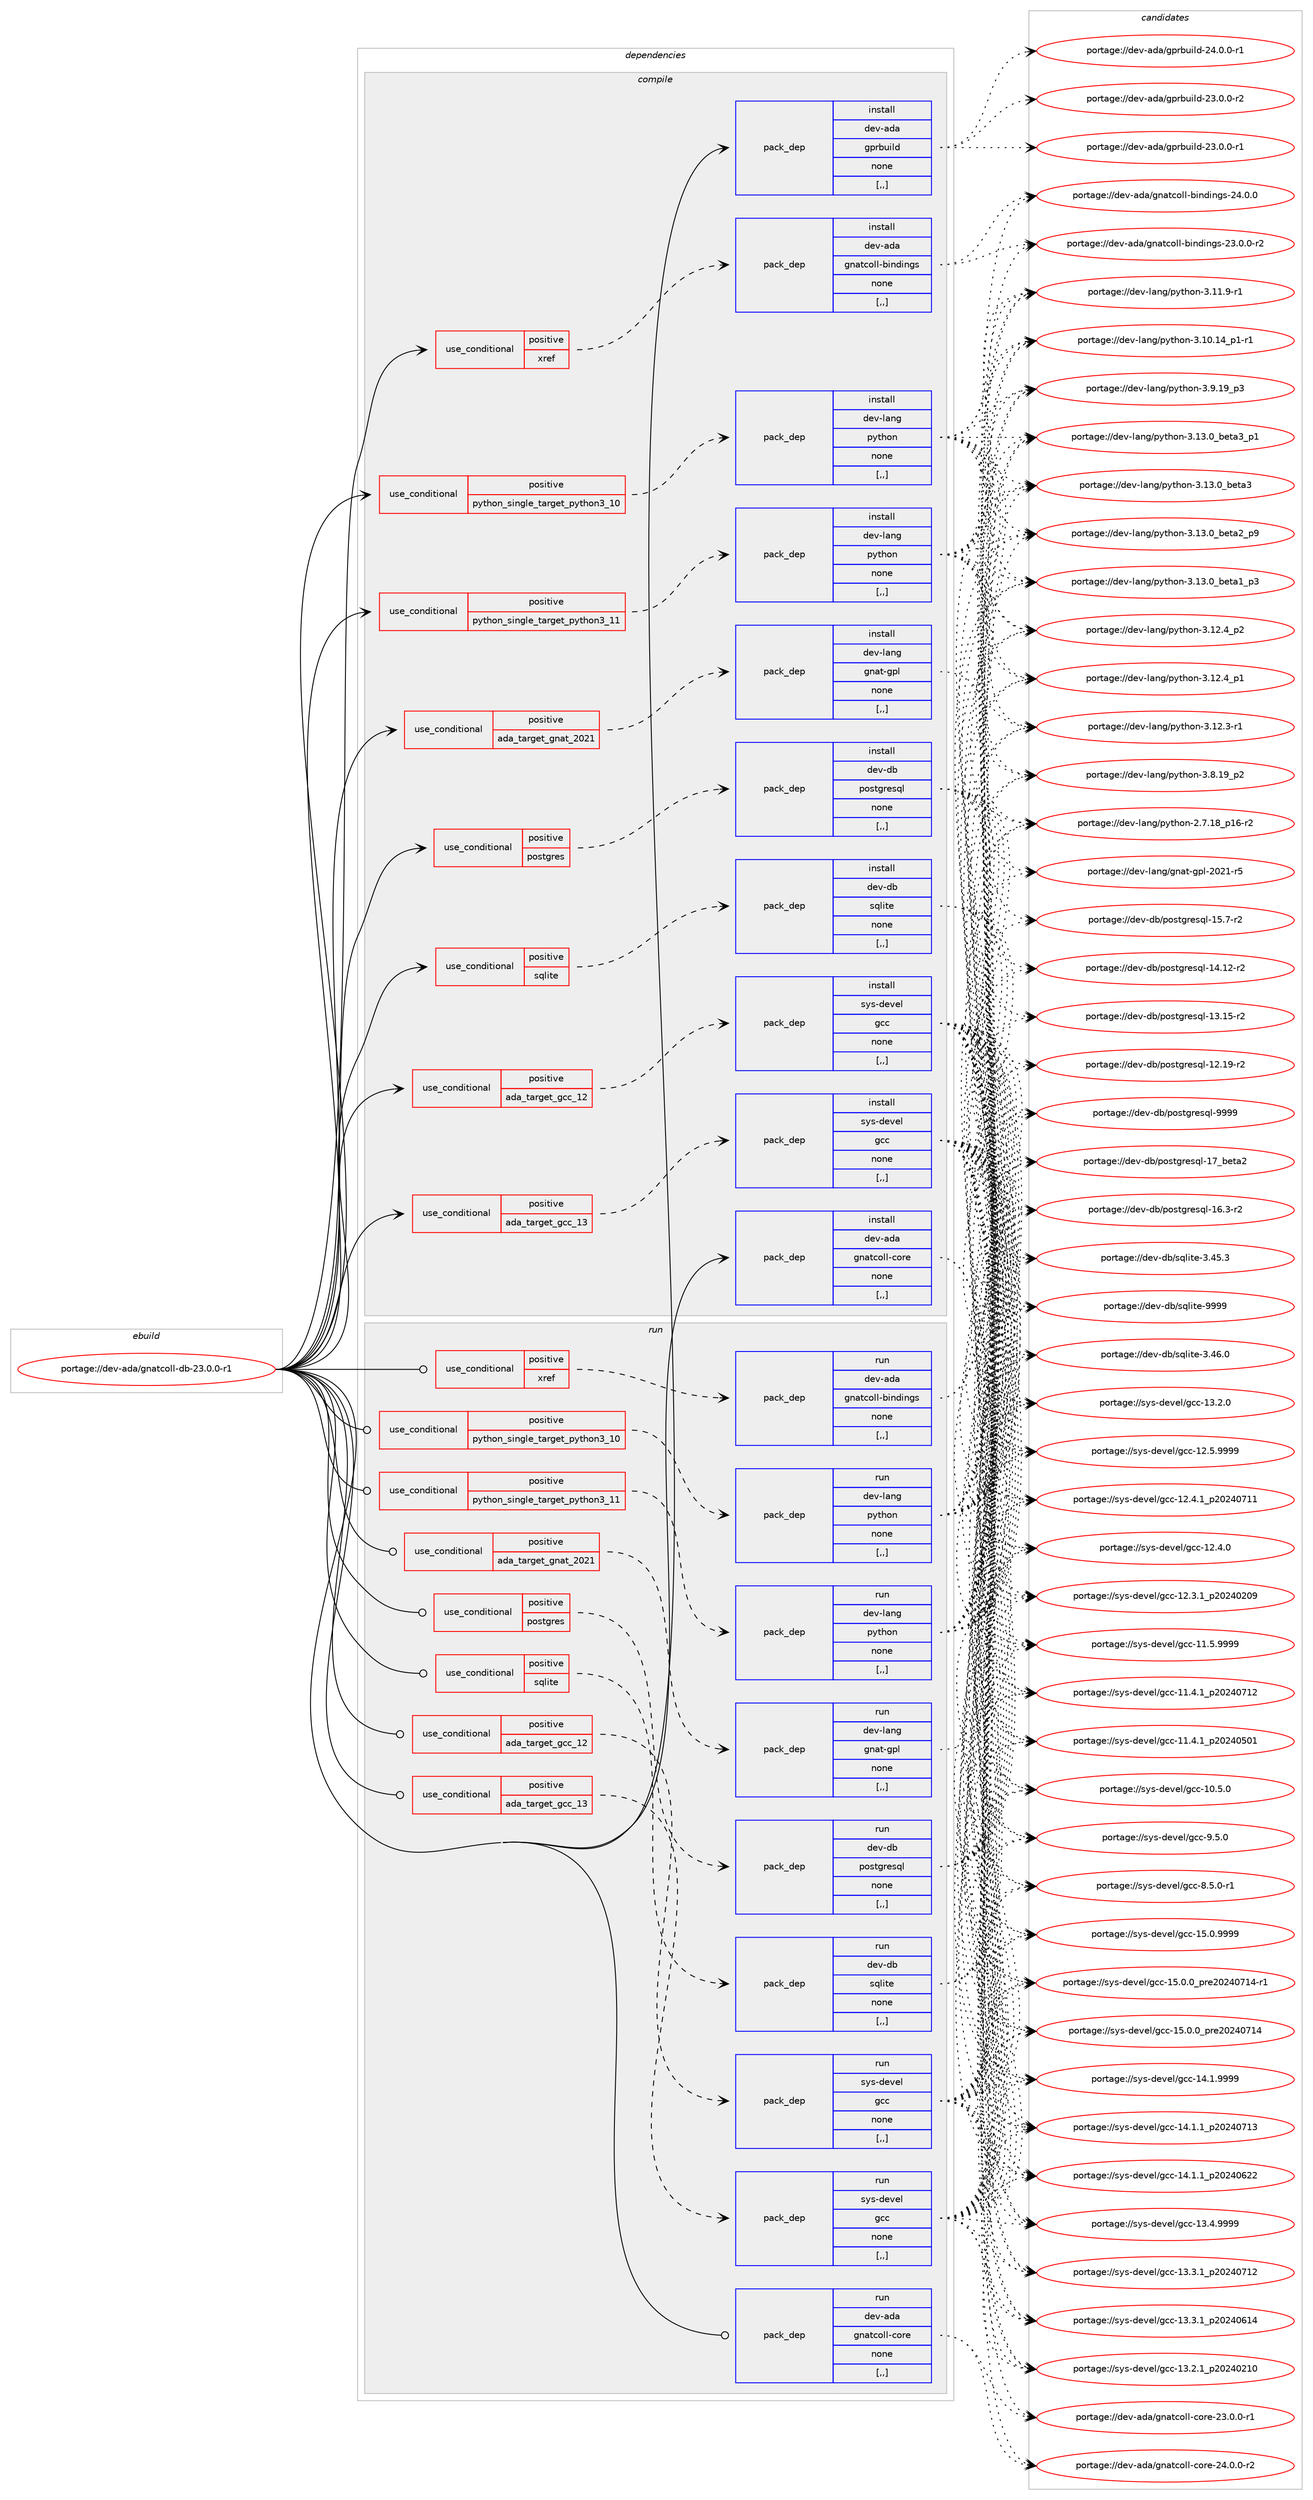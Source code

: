 digraph prolog {

# *************
# Graph options
# *************

newrank=true;
concentrate=true;
compound=true;
graph [rankdir=LR,fontname=Helvetica,fontsize=10,ranksep=1.5];#, ranksep=2.5, nodesep=0.2];
edge  [arrowhead=vee];
node  [fontname=Helvetica,fontsize=10];

# **********
# The ebuild
# **********

subgraph cluster_leftcol {
color=gray;
label=<<i>ebuild</i>>;
id [label="portage://dev-ada/gnatcoll-db-23.0.0-r1", color=red, width=4, href="../dev-ada/gnatcoll-db-23.0.0-r1.svg"];
}

# ****************
# The dependencies
# ****************

subgraph cluster_midcol {
color=gray;
label=<<i>dependencies</i>>;
subgraph cluster_compile {
fillcolor="#eeeeee";
style=filled;
label=<<i>compile</i>>;
subgraph cond16617 {
dependency63902 [label=<<TABLE BORDER="0" CELLBORDER="1" CELLSPACING="0" CELLPADDING="4"><TR><TD ROWSPAN="3" CELLPADDING="10">use_conditional</TD></TR><TR><TD>positive</TD></TR><TR><TD>ada_target_gcc_12</TD></TR></TABLE>>, shape=none, color=red];
subgraph pack46365 {
dependency63903 [label=<<TABLE BORDER="0" CELLBORDER="1" CELLSPACING="0" CELLPADDING="4" WIDTH="220"><TR><TD ROWSPAN="6" CELLPADDING="30">pack_dep</TD></TR><TR><TD WIDTH="110">install</TD></TR><TR><TD>sys-devel</TD></TR><TR><TD>gcc</TD></TR><TR><TD>none</TD></TR><TR><TD>[,,]</TD></TR></TABLE>>, shape=none, color=blue];
}
dependency63902:e -> dependency63903:w [weight=20,style="dashed",arrowhead="vee"];
}
id:e -> dependency63902:w [weight=20,style="solid",arrowhead="vee"];
subgraph cond16618 {
dependency63904 [label=<<TABLE BORDER="0" CELLBORDER="1" CELLSPACING="0" CELLPADDING="4"><TR><TD ROWSPAN="3" CELLPADDING="10">use_conditional</TD></TR><TR><TD>positive</TD></TR><TR><TD>ada_target_gcc_13</TD></TR></TABLE>>, shape=none, color=red];
subgraph pack46366 {
dependency63905 [label=<<TABLE BORDER="0" CELLBORDER="1" CELLSPACING="0" CELLPADDING="4" WIDTH="220"><TR><TD ROWSPAN="6" CELLPADDING="30">pack_dep</TD></TR><TR><TD WIDTH="110">install</TD></TR><TR><TD>sys-devel</TD></TR><TR><TD>gcc</TD></TR><TR><TD>none</TD></TR><TR><TD>[,,]</TD></TR></TABLE>>, shape=none, color=blue];
}
dependency63904:e -> dependency63905:w [weight=20,style="dashed",arrowhead="vee"];
}
id:e -> dependency63904:w [weight=20,style="solid",arrowhead="vee"];
subgraph cond16619 {
dependency63906 [label=<<TABLE BORDER="0" CELLBORDER="1" CELLSPACING="0" CELLPADDING="4"><TR><TD ROWSPAN="3" CELLPADDING="10">use_conditional</TD></TR><TR><TD>positive</TD></TR><TR><TD>ada_target_gnat_2021</TD></TR></TABLE>>, shape=none, color=red];
subgraph pack46367 {
dependency63907 [label=<<TABLE BORDER="0" CELLBORDER="1" CELLSPACING="0" CELLPADDING="4" WIDTH="220"><TR><TD ROWSPAN="6" CELLPADDING="30">pack_dep</TD></TR><TR><TD WIDTH="110">install</TD></TR><TR><TD>dev-lang</TD></TR><TR><TD>gnat-gpl</TD></TR><TR><TD>none</TD></TR><TR><TD>[,,]</TD></TR></TABLE>>, shape=none, color=blue];
}
dependency63906:e -> dependency63907:w [weight=20,style="dashed",arrowhead="vee"];
}
id:e -> dependency63906:w [weight=20,style="solid",arrowhead="vee"];
subgraph cond16620 {
dependency63908 [label=<<TABLE BORDER="0" CELLBORDER="1" CELLSPACING="0" CELLPADDING="4"><TR><TD ROWSPAN="3" CELLPADDING="10">use_conditional</TD></TR><TR><TD>positive</TD></TR><TR><TD>postgres</TD></TR></TABLE>>, shape=none, color=red];
subgraph pack46368 {
dependency63909 [label=<<TABLE BORDER="0" CELLBORDER="1" CELLSPACING="0" CELLPADDING="4" WIDTH="220"><TR><TD ROWSPAN="6" CELLPADDING="30">pack_dep</TD></TR><TR><TD WIDTH="110">install</TD></TR><TR><TD>dev-db</TD></TR><TR><TD>postgresql</TD></TR><TR><TD>none</TD></TR><TR><TD>[,,]</TD></TR></TABLE>>, shape=none, color=blue];
}
dependency63908:e -> dependency63909:w [weight=20,style="dashed",arrowhead="vee"];
}
id:e -> dependency63908:w [weight=20,style="solid",arrowhead="vee"];
subgraph cond16621 {
dependency63910 [label=<<TABLE BORDER="0" CELLBORDER="1" CELLSPACING="0" CELLPADDING="4"><TR><TD ROWSPAN="3" CELLPADDING="10">use_conditional</TD></TR><TR><TD>positive</TD></TR><TR><TD>python_single_target_python3_10</TD></TR></TABLE>>, shape=none, color=red];
subgraph pack46369 {
dependency63911 [label=<<TABLE BORDER="0" CELLBORDER="1" CELLSPACING="0" CELLPADDING="4" WIDTH="220"><TR><TD ROWSPAN="6" CELLPADDING="30">pack_dep</TD></TR><TR><TD WIDTH="110">install</TD></TR><TR><TD>dev-lang</TD></TR><TR><TD>python</TD></TR><TR><TD>none</TD></TR><TR><TD>[,,]</TD></TR></TABLE>>, shape=none, color=blue];
}
dependency63910:e -> dependency63911:w [weight=20,style="dashed",arrowhead="vee"];
}
id:e -> dependency63910:w [weight=20,style="solid",arrowhead="vee"];
subgraph cond16622 {
dependency63912 [label=<<TABLE BORDER="0" CELLBORDER="1" CELLSPACING="0" CELLPADDING="4"><TR><TD ROWSPAN="3" CELLPADDING="10">use_conditional</TD></TR><TR><TD>positive</TD></TR><TR><TD>python_single_target_python3_11</TD></TR></TABLE>>, shape=none, color=red];
subgraph pack46370 {
dependency63913 [label=<<TABLE BORDER="0" CELLBORDER="1" CELLSPACING="0" CELLPADDING="4" WIDTH="220"><TR><TD ROWSPAN="6" CELLPADDING="30">pack_dep</TD></TR><TR><TD WIDTH="110">install</TD></TR><TR><TD>dev-lang</TD></TR><TR><TD>python</TD></TR><TR><TD>none</TD></TR><TR><TD>[,,]</TD></TR></TABLE>>, shape=none, color=blue];
}
dependency63912:e -> dependency63913:w [weight=20,style="dashed",arrowhead="vee"];
}
id:e -> dependency63912:w [weight=20,style="solid",arrowhead="vee"];
subgraph cond16623 {
dependency63914 [label=<<TABLE BORDER="0" CELLBORDER="1" CELLSPACING="0" CELLPADDING="4"><TR><TD ROWSPAN="3" CELLPADDING="10">use_conditional</TD></TR><TR><TD>positive</TD></TR><TR><TD>sqlite</TD></TR></TABLE>>, shape=none, color=red];
subgraph pack46371 {
dependency63915 [label=<<TABLE BORDER="0" CELLBORDER="1" CELLSPACING="0" CELLPADDING="4" WIDTH="220"><TR><TD ROWSPAN="6" CELLPADDING="30">pack_dep</TD></TR><TR><TD WIDTH="110">install</TD></TR><TR><TD>dev-db</TD></TR><TR><TD>sqlite</TD></TR><TR><TD>none</TD></TR><TR><TD>[,,]</TD></TR></TABLE>>, shape=none, color=blue];
}
dependency63914:e -> dependency63915:w [weight=20,style="dashed",arrowhead="vee"];
}
id:e -> dependency63914:w [weight=20,style="solid",arrowhead="vee"];
subgraph cond16624 {
dependency63916 [label=<<TABLE BORDER="0" CELLBORDER="1" CELLSPACING="0" CELLPADDING="4"><TR><TD ROWSPAN="3" CELLPADDING="10">use_conditional</TD></TR><TR><TD>positive</TD></TR><TR><TD>xref</TD></TR></TABLE>>, shape=none, color=red];
subgraph pack46372 {
dependency63917 [label=<<TABLE BORDER="0" CELLBORDER="1" CELLSPACING="0" CELLPADDING="4" WIDTH="220"><TR><TD ROWSPAN="6" CELLPADDING="30">pack_dep</TD></TR><TR><TD WIDTH="110">install</TD></TR><TR><TD>dev-ada</TD></TR><TR><TD>gnatcoll-bindings</TD></TR><TR><TD>none</TD></TR><TR><TD>[,,]</TD></TR></TABLE>>, shape=none, color=blue];
}
dependency63916:e -> dependency63917:w [weight=20,style="dashed",arrowhead="vee"];
}
id:e -> dependency63916:w [weight=20,style="solid",arrowhead="vee"];
subgraph pack46373 {
dependency63918 [label=<<TABLE BORDER="0" CELLBORDER="1" CELLSPACING="0" CELLPADDING="4" WIDTH="220"><TR><TD ROWSPAN="6" CELLPADDING="30">pack_dep</TD></TR><TR><TD WIDTH="110">install</TD></TR><TR><TD>dev-ada</TD></TR><TR><TD>gnatcoll-core</TD></TR><TR><TD>none</TD></TR><TR><TD>[,,]</TD></TR></TABLE>>, shape=none, color=blue];
}
id:e -> dependency63918:w [weight=20,style="solid",arrowhead="vee"];
subgraph pack46374 {
dependency63919 [label=<<TABLE BORDER="0" CELLBORDER="1" CELLSPACING="0" CELLPADDING="4" WIDTH="220"><TR><TD ROWSPAN="6" CELLPADDING="30">pack_dep</TD></TR><TR><TD WIDTH="110">install</TD></TR><TR><TD>dev-ada</TD></TR><TR><TD>gprbuild</TD></TR><TR><TD>none</TD></TR><TR><TD>[,,]</TD></TR></TABLE>>, shape=none, color=blue];
}
id:e -> dependency63919:w [weight=20,style="solid",arrowhead="vee"];
}
subgraph cluster_compileandrun {
fillcolor="#eeeeee";
style=filled;
label=<<i>compile and run</i>>;
}
subgraph cluster_run {
fillcolor="#eeeeee";
style=filled;
label=<<i>run</i>>;
subgraph cond16625 {
dependency63920 [label=<<TABLE BORDER="0" CELLBORDER="1" CELLSPACING="0" CELLPADDING="4"><TR><TD ROWSPAN="3" CELLPADDING="10">use_conditional</TD></TR><TR><TD>positive</TD></TR><TR><TD>ada_target_gcc_12</TD></TR></TABLE>>, shape=none, color=red];
subgraph pack46375 {
dependency63921 [label=<<TABLE BORDER="0" CELLBORDER="1" CELLSPACING="0" CELLPADDING="4" WIDTH="220"><TR><TD ROWSPAN="6" CELLPADDING="30">pack_dep</TD></TR><TR><TD WIDTH="110">run</TD></TR><TR><TD>sys-devel</TD></TR><TR><TD>gcc</TD></TR><TR><TD>none</TD></TR><TR><TD>[,,]</TD></TR></TABLE>>, shape=none, color=blue];
}
dependency63920:e -> dependency63921:w [weight=20,style="dashed",arrowhead="vee"];
}
id:e -> dependency63920:w [weight=20,style="solid",arrowhead="odot"];
subgraph cond16626 {
dependency63922 [label=<<TABLE BORDER="0" CELLBORDER="1" CELLSPACING="0" CELLPADDING="4"><TR><TD ROWSPAN="3" CELLPADDING="10">use_conditional</TD></TR><TR><TD>positive</TD></TR><TR><TD>ada_target_gcc_13</TD></TR></TABLE>>, shape=none, color=red];
subgraph pack46376 {
dependency63923 [label=<<TABLE BORDER="0" CELLBORDER="1" CELLSPACING="0" CELLPADDING="4" WIDTH="220"><TR><TD ROWSPAN="6" CELLPADDING="30">pack_dep</TD></TR><TR><TD WIDTH="110">run</TD></TR><TR><TD>sys-devel</TD></TR><TR><TD>gcc</TD></TR><TR><TD>none</TD></TR><TR><TD>[,,]</TD></TR></TABLE>>, shape=none, color=blue];
}
dependency63922:e -> dependency63923:w [weight=20,style="dashed",arrowhead="vee"];
}
id:e -> dependency63922:w [weight=20,style="solid",arrowhead="odot"];
subgraph cond16627 {
dependency63924 [label=<<TABLE BORDER="0" CELLBORDER="1" CELLSPACING="0" CELLPADDING="4"><TR><TD ROWSPAN="3" CELLPADDING="10">use_conditional</TD></TR><TR><TD>positive</TD></TR><TR><TD>ada_target_gnat_2021</TD></TR></TABLE>>, shape=none, color=red];
subgraph pack46377 {
dependency63925 [label=<<TABLE BORDER="0" CELLBORDER="1" CELLSPACING="0" CELLPADDING="4" WIDTH="220"><TR><TD ROWSPAN="6" CELLPADDING="30">pack_dep</TD></TR><TR><TD WIDTH="110">run</TD></TR><TR><TD>dev-lang</TD></TR><TR><TD>gnat-gpl</TD></TR><TR><TD>none</TD></TR><TR><TD>[,,]</TD></TR></TABLE>>, shape=none, color=blue];
}
dependency63924:e -> dependency63925:w [weight=20,style="dashed",arrowhead="vee"];
}
id:e -> dependency63924:w [weight=20,style="solid",arrowhead="odot"];
subgraph cond16628 {
dependency63926 [label=<<TABLE BORDER="0" CELLBORDER="1" CELLSPACING="0" CELLPADDING="4"><TR><TD ROWSPAN="3" CELLPADDING="10">use_conditional</TD></TR><TR><TD>positive</TD></TR><TR><TD>postgres</TD></TR></TABLE>>, shape=none, color=red];
subgraph pack46378 {
dependency63927 [label=<<TABLE BORDER="0" CELLBORDER="1" CELLSPACING="0" CELLPADDING="4" WIDTH="220"><TR><TD ROWSPAN="6" CELLPADDING="30">pack_dep</TD></TR><TR><TD WIDTH="110">run</TD></TR><TR><TD>dev-db</TD></TR><TR><TD>postgresql</TD></TR><TR><TD>none</TD></TR><TR><TD>[,,]</TD></TR></TABLE>>, shape=none, color=blue];
}
dependency63926:e -> dependency63927:w [weight=20,style="dashed",arrowhead="vee"];
}
id:e -> dependency63926:w [weight=20,style="solid",arrowhead="odot"];
subgraph cond16629 {
dependency63928 [label=<<TABLE BORDER="0" CELLBORDER="1" CELLSPACING="0" CELLPADDING="4"><TR><TD ROWSPAN="3" CELLPADDING="10">use_conditional</TD></TR><TR><TD>positive</TD></TR><TR><TD>python_single_target_python3_10</TD></TR></TABLE>>, shape=none, color=red];
subgraph pack46379 {
dependency63929 [label=<<TABLE BORDER="0" CELLBORDER="1" CELLSPACING="0" CELLPADDING="4" WIDTH="220"><TR><TD ROWSPAN="6" CELLPADDING="30">pack_dep</TD></TR><TR><TD WIDTH="110">run</TD></TR><TR><TD>dev-lang</TD></TR><TR><TD>python</TD></TR><TR><TD>none</TD></TR><TR><TD>[,,]</TD></TR></TABLE>>, shape=none, color=blue];
}
dependency63928:e -> dependency63929:w [weight=20,style="dashed",arrowhead="vee"];
}
id:e -> dependency63928:w [weight=20,style="solid",arrowhead="odot"];
subgraph cond16630 {
dependency63930 [label=<<TABLE BORDER="0" CELLBORDER="1" CELLSPACING="0" CELLPADDING="4"><TR><TD ROWSPAN="3" CELLPADDING="10">use_conditional</TD></TR><TR><TD>positive</TD></TR><TR><TD>python_single_target_python3_11</TD></TR></TABLE>>, shape=none, color=red];
subgraph pack46380 {
dependency63931 [label=<<TABLE BORDER="0" CELLBORDER="1" CELLSPACING="0" CELLPADDING="4" WIDTH="220"><TR><TD ROWSPAN="6" CELLPADDING="30">pack_dep</TD></TR><TR><TD WIDTH="110">run</TD></TR><TR><TD>dev-lang</TD></TR><TR><TD>python</TD></TR><TR><TD>none</TD></TR><TR><TD>[,,]</TD></TR></TABLE>>, shape=none, color=blue];
}
dependency63930:e -> dependency63931:w [weight=20,style="dashed",arrowhead="vee"];
}
id:e -> dependency63930:w [weight=20,style="solid",arrowhead="odot"];
subgraph cond16631 {
dependency63932 [label=<<TABLE BORDER="0" CELLBORDER="1" CELLSPACING="0" CELLPADDING="4"><TR><TD ROWSPAN="3" CELLPADDING="10">use_conditional</TD></TR><TR><TD>positive</TD></TR><TR><TD>sqlite</TD></TR></TABLE>>, shape=none, color=red];
subgraph pack46381 {
dependency63933 [label=<<TABLE BORDER="0" CELLBORDER="1" CELLSPACING="0" CELLPADDING="4" WIDTH="220"><TR><TD ROWSPAN="6" CELLPADDING="30">pack_dep</TD></TR><TR><TD WIDTH="110">run</TD></TR><TR><TD>dev-db</TD></TR><TR><TD>sqlite</TD></TR><TR><TD>none</TD></TR><TR><TD>[,,]</TD></TR></TABLE>>, shape=none, color=blue];
}
dependency63932:e -> dependency63933:w [weight=20,style="dashed",arrowhead="vee"];
}
id:e -> dependency63932:w [weight=20,style="solid",arrowhead="odot"];
subgraph cond16632 {
dependency63934 [label=<<TABLE BORDER="0" CELLBORDER="1" CELLSPACING="0" CELLPADDING="4"><TR><TD ROWSPAN="3" CELLPADDING="10">use_conditional</TD></TR><TR><TD>positive</TD></TR><TR><TD>xref</TD></TR></TABLE>>, shape=none, color=red];
subgraph pack46382 {
dependency63935 [label=<<TABLE BORDER="0" CELLBORDER="1" CELLSPACING="0" CELLPADDING="4" WIDTH="220"><TR><TD ROWSPAN="6" CELLPADDING="30">pack_dep</TD></TR><TR><TD WIDTH="110">run</TD></TR><TR><TD>dev-ada</TD></TR><TR><TD>gnatcoll-bindings</TD></TR><TR><TD>none</TD></TR><TR><TD>[,,]</TD></TR></TABLE>>, shape=none, color=blue];
}
dependency63934:e -> dependency63935:w [weight=20,style="dashed",arrowhead="vee"];
}
id:e -> dependency63934:w [weight=20,style="solid",arrowhead="odot"];
subgraph pack46383 {
dependency63936 [label=<<TABLE BORDER="0" CELLBORDER="1" CELLSPACING="0" CELLPADDING="4" WIDTH="220"><TR><TD ROWSPAN="6" CELLPADDING="30">pack_dep</TD></TR><TR><TD WIDTH="110">run</TD></TR><TR><TD>dev-ada</TD></TR><TR><TD>gnatcoll-core</TD></TR><TR><TD>none</TD></TR><TR><TD>[,,]</TD></TR></TABLE>>, shape=none, color=blue];
}
id:e -> dependency63936:w [weight=20,style="solid",arrowhead="odot"];
}
}

# **************
# The candidates
# **************

subgraph cluster_choices {
rank=same;
color=gray;
label=<<i>candidates</i>>;

subgraph choice46365 {
color=black;
nodesep=1;
choice1151211154510010111810110847103999945495346484657575757 [label="portage://sys-devel/gcc-15.0.9999", color=red, width=4,href="../sys-devel/gcc-15.0.9999.svg"];
choice11512111545100101118101108471039999454953464846489511211410150485052485549524511449 [label="portage://sys-devel/gcc-15.0.0_pre20240714-r1", color=red, width=4,href="../sys-devel/gcc-15.0.0_pre20240714-r1.svg"];
choice1151211154510010111810110847103999945495346484648951121141015048505248554952 [label="portage://sys-devel/gcc-15.0.0_pre20240714", color=red, width=4,href="../sys-devel/gcc-15.0.0_pre20240714.svg"];
choice1151211154510010111810110847103999945495246494657575757 [label="portage://sys-devel/gcc-14.1.9999", color=red, width=4,href="../sys-devel/gcc-14.1.9999.svg"];
choice1151211154510010111810110847103999945495246494649951125048505248554951 [label="portage://sys-devel/gcc-14.1.1_p20240713", color=red, width=4,href="../sys-devel/gcc-14.1.1_p20240713.svg"];
choice1151211154510010111810110847103999945495246494649951125048505248545050 [label="portage://sys-devel/gcc-14.1.1_p20240622", color=red, width=4,href="../sys-devel/gcc-14.1.1_p20240622.svg"];
choice1151211154510010111810110847103999945495146524657575757 [label="portage://sys-devel/gcc-13.4.9999", color=red, width=4,href="../sys-devel/gcc-13.4.9999.svg"];
choice1151211154510010111810110847103999945495146514649951125048505248554950 [label="portage://sys-devel/gcc-13.3.1_p20240712", color=red, width=4,href="../sys-devel/gcc-13.3.1_p20240712.svg"];
choice1151211154510010111810110847103999945495146514649951125048505248544952 [label="portage://sys-devel/gcc-13.3.1_p20240614", color=red, width=4,href="../sys-devel/gcc-13.3.1_p20240614.svg"];
choice1151211154510010111810110847103999945495146504649951125048505248504948 [label="portage://sys-devel/gcc-13.2.1_p20240210", color=red, width=4,href="../sys-devel/gcc-13.2.1_p20240210.svg"];
choice1151211154510010111810110847103999945495146504648 [label="portage://sys-devel/gcc-13.2.0", color=red, width=4,href="../sys-devel/gcc-13.2.0.svg"];
choice1151211154510010111810110847103999945495046534657575757 [label="portage://sys-devel/gcc-12.5.9999", color=red, width=4,href="../sys-devel/gcc-12.5.9999.svg"];
choice1151211154510010111810110847103999945495046524649951125048505248554949 [label="portage://sys-devel/gcc-12.4.1_p20240711", color=red, width=4,href="../sys-devel/gcc-12.4.1_p20240711.svg"];
choice1151211154510010111810110847103999945495046524648 [label="portage://sys-devel/gcc-12.4.0", color=red, width=4,href="../sys-devel/gcc-12.4.0.svg"];
choice1151211154510010111810110847103999945495046514649951125048505248504857 [label="portage://sys-devel/gcc-12.3.1_p20240209", color=red, width=4,href="../sys-devel/gcc-12.3.1_p20240209.svg"];
choice1151211154510010111810110847103999945494946534657575757 [label="portage://sys-devel/gcc-11.5.9999", color=red, width=4,href="../sys-devel/gcc-11.5.9999.svg"];
choice1151211154510010111810110847103999945494946524649951125048505248554950 [label="portage://sys-devel/gcc-11.4.1_p20240712", color=red, width=4,href="../sys-devel/gcc-11.4.1_p20240712.svg"];
choice1151211154510010111810110847103999945494946524649951125048505248534849 [label="portage://sys-devel/gcc-11.4.1_p20240501", color=red, width=4,href="../sys-devel/gcc-11.4.1_p20240501.svg"];
choice1151211154510010111810110847103999945494846534648 [label="portage://sys-devel/gcc-10.5.0", color=red, width=4,href="../sys-devel/gcc-10.5.0.svg"];
choice11512111545100101118101108471039999455746534648 [label="portage://sys-devel/gcc-9.5.0", color=red, width=4,href="../sys-devel/gcc-9.5.0.svg"];
choice115121115451001011181011084710399994556465346484511449 [label="portage://sys-devel/gcc-8.5.0-r1", color=red, width=4,href="../sys-devel/gcc-8.5.0-r1.svg"];
dependency63903:e -> choice1151211154510010111810110847103999945495346484657575757:w [style=dotted,weight="100"];
dependency63903:e -> choice11512111545100101118101108471039999454953464846489511211410150485052485549524511449:w [style=dotted,weight="100"];
dependency63903:e -> choice1151211154510010111810110847103999945495346484648951121141015048505248554952:w [style=dotted,weight="100"];
dependency63903:e -> choice1151211154510010111810110847103999945495246494657575757:w [style=dotted,weight="100"];
dependency63903:e -> choice1151211154510010111810110847103999945495246494649951125048505248554951:w [style=dotted,weight="100"];
dependency63903:e -> choice1151211154510010111810110847103999945495246494649951125048505248545050:w [style=dotted,weight="100"];
dependency63903:e -> choice1151211154510010111810110847103999945495146524657575757:w [style=dotted,weight="100"];
dependency63903:e -> choice1151211154510010111810110847103999945495146514649951125048505248554950:w [style=dotted,weight="100"];
dependency63903:e -> choice1151211154510010111810110847103999945495146514649951125048505248544952:w [style=dotted,weight="100"];
dependency63903:e -> choice1151211154510010111810110847103999945495146504649951125048505248504948:w [style=dotted,weight="100"];
dependency63903:e -> choice1151211154510010111810110847103999945495146504648:w [style=dotted,weight="100"];
dependency63903:e -> choice1151211154510010111810110847103999945495046534657575757:w [style=dotted,weight="100"];
dependency63903:e -> choice1151211154510010111810110847103999945495046524649951125048505248554949:w [style=dotted,weight="100"];
dependency63903:e -> choice1151211154510010111810110847103999945495046524648:w [style=dotted,weight="100"];
dependency63903:e -> choice1151211154510010111810110847103999945495046514649951125048505248504857:w [style=dotted,weight="100"];
dependency63903:e -> choice1151211154510010111810110847103999945494946534657575757:w [style=dotted,weight="100"];
dependency63903:e -> choice1151211154510010111810110847103999945494946524649951125048505248554950:w [style=dotted,weight="100"];
dependency63903:e -> choice1151211154510010111810110847103999945494946524649951125048505248534849:w [style=dotted,weight="100"];
dependency63903:e -> choice1151211154510010111810110847103999945494846534648:w [style=dotted,weight="100"];
dependency63903:e -> choice11512111545100101118101108471039999455746534648:w [style=dotted,weight="100"];
dependency63903:e -> choice115121115451001011181011084710399994556465346484511449:w [style=dotted,weight="100"];
}
subgraph choice46366 {
color=black;
nodesep=1;
choice1151211154510010111810110847103999945495346484657575757 [label="portage://sys-devel/gcc-15.0.9999", color=red, width=4,href="../sys-devel/gcc-15.0.9999.svg"];
choice11512111545100101118101108471039999454953464846489511211410150485052485549524511449 [label="portage://sys-devel/gcc-15.0.0_pre20240714-r1", color=red, width=4,href="../sys-devel/gcc-15.0.0_pre20240714-r1.svg"];
choice1151211154510010111810110847103999945495346484648951121141015048505248554952 [label="portage://sys-devel/gcc-15.0.0_pre20240714", color=red, width=4,href="../sys-devel/gcc-15.0.0_pre20240714.svg"];
choice1151211154510010111810110847103999945495246494657575757 [label="portage://sys-devel/gcc-14.1.9999", color=red, width=4,href="../sys-devel/gcc-14.1.9999.svg"];
choice1151211154510010111810110847103999945495246494649951125048505248554951 [label="portage://sys-devel/gcc-14.1.1_p20240713", color=red, width=4,href="../sys-devel/gcc-14.1.1_p20240713.svg"];
choice1151211154510010111810110847103999945495246494649951125048505248545050 [label="portage://sys-devel/gcc-14.1.1_p20240622", color=red, width=4,href="../sys-devel/gcc-14.1.1_p20240622.svg"];
choice1151211154510010111810110847103999945495146524657575757 [label="portage://sys-devel/gcc-13.4.9999", color=red, width=4,href="../sys-devel/gcc-13.4.9999.svg"];
choice1151211154510010111810110847103999945495146514649951125048505248554950 [label="portage://sys-devel/gcc-13.3.1_p20240712", color=red, width=4,href="../sys-devel/gcc-13.3.1_p20240712.svg"];
choice1151211154510010111810110847103999945495146514649951125048505248544952 [label="portage://sys-devel/gcc-13.3.1_p20240614", color=red, width=4,href="../sys-devel/gcc-13.3.1_p20240614.svg"];
choice1151211154510010111810110847103999945495146504649951125048505248504948 [label="portage://sys-devel/gcc-13.2.1_p20240210", color=red, width=4,href="../sys-devel/gcc-13.2.1_p20240210.svg"];
choice1151211154510010111810110847103999945495146504648 [label="portage://sys-devel/gcc-13.2.0", color=red, width=4,href="../sys-devel/gcc-13.2.0.svg"];
choice1151211154510010111810110847103999945495046534657575757 [label="portage://sys-devel/gcc-12.5.9999", color=red, width=4,href="../sys-devel/gcc-12.5.9999.svg"];
choice1151211154510010111810110847103999945495046524649951125048505248554949 [label="portage://sys-devel/gcc-12.4.1_p20240711", color=red, width=4,href="../sys-devel/gcc-12.4.1_p20240711.svg"];
choice1151211154510010111810110847103999945495046524648 [label="portage://sys-devel/gcc-12.4.0", color=red, width=4,href="../sys-devel/gcc-12.4.0.svg"];
choice1151211154510010111810110847103999945495046514649951125048505248504857 [label="portage://sys-devel/gcc-12.3.1_p20240209", color=red, width=4,href="../sys-devel/gcc-12.3.1_p20240209.svg"];
choice1151211154510010111810110847103999945494946534657575757 [label="portage://sys-devel/gcc-11.5.9999", color=red, width=4,href="../sys-devel/gcc-11.5.9999.svg"];
choice1151211154510010111810110847103999945494946524649951125048505248554950 [label="portage://sys-devel/gcc-11.4.1_p20240712", color=red, width=4,href="../sys-devel/gcc-11.4.1_p20240712.svg"];
choice1151211154510010111810110847103999945494946524649951125048505248534849 [label="portage://sys-devel/gcc-11.4.1_p20240501", color=red, width=4,href="../sys-devel/gcc-11.4.1_p20240501.svg"];
choice1151211154510010111810110847103999945494846534648 [label="portage://sys-devel/gcc-10.5.0", color=red, width=4,href="../sys-devel/gcc-10.5.0.svg"];
choice11512111545100101118101108471039999455746534648 [label="portage://sys-devel/gcc-9.5.0", color=red, width=4,href="../sys-devel/gcc-9.5.0.svg"];
choice115121115451001011181011084710399994556465346484511449 [label="portage://sys-devel/gcc-8.5.0-r1", color=red, width=4,href="../sys-devel/gcc-8.5.0-r1.svg"];
dependency63905:e -> choice1151211154510010111810110847103999945495346484657575757:w [style=dotted,weight="100"];
dependency63905:e -> choice11512111545100101118101108471039999454953464846489511211410150485052485549524511449:w [style=dotted,weight="100"];
dependency63905:e -> choice1151211154510010111810110847103999945495346484648951121141015048505248554952:w [style=dotted,weight="100"];
dependency63905:e -> choice1151211154510010111810110847103999945495246494657575757:w [style=dotted,weight="100"];
dependency63905:e -> choice1151211154510010111810110847103999945495246494649951125048505248554951:w [style=dotted,weight="100"];
dependency63905:e -> choice1151211154510010111810110847103999945495246494649951125048505248545050:w [style=dotted,weight="100"];
dependency63905:e -> choice1151211154510010111810110847103999945495146524657575757:w [style=dotted,weight="100"];
dependency63905:e -> choice1151211154510010111810110847103999945495146514649951125048505248554950:w [style=dotted,weight="100"];
dependency63905:e -> choice1151211154510010111810110847103999945495146514649951125048505248544952:w [style=dotted,weight="100"];
dependency63905:e -> choice1151211154510010111810110847103999945495146504649951125048505248504948:w [style=dotted,weight="100"];
dependency63905:e -> choice1151211154510010111810110847103999945495146504648:w [style=dotted,weight="100"];
dependency63905:e -> choice1151211154510010111810110847103999945495046534657575757:w [style=dotted,weight="100"];
dependency63905:e -> choice1151211154510010111810110847103999945495046524649951125048505248554949:w [style=dotted,weight="100"];
dependency63905:e -> choice1151211154510010111810110847103999945495046524648:w [style=dotted,weight="100"];
dependency63905:e -> choice1151211154510010111810110847103999945495046514649951125048505248504857:w [style=dotted,weight="100"];
dependency63905:e -> choice1151211154510010111810110847103999945494946534657575757:w [style=dotted,weight="100"];
dependency63905:e -> choice1151211154510010111810110847103999945494946524649951125048505248554950:w [style=dotted,weight="100"];
dependency63905:e -> choice1151211154510010111810110847103999945494946524649951125048505248534849:w [style=dotted,weight="100"];
dependency63905:e -> choice1151211154510010111810110847103999945494846534648:w [style=dotted,weight="100"];
dependency63905:e -> choice11512111545100101118101108471039999455746534648:w [style=dotted,weight="100"];
dependency63905:e -> choice115121115451001011181011084710399994556465346484511449:w [style=dotted,weight="100"];
}
subgraph choice46367 {
color=black;
nodesep=1;
choice100101118451089711010347103110971164510311210845504850494511453 [label="portage://dev-lang/gnat-gpl-2021-r5", color=red, width=4,href="../dev-lang/gnat-gpl-2021-r5.svg"];
dependency63907:e -> choice100101118451089711010347103110971164510311210845504850494511453:w [style=dotted,weight="100"];
}
subgraph choice46368 {
color=black;
nodesep=1;
choice1001011184510098471121111151161031141011151131084557575757 [label="portage://dev-db/postgresql-9999", color=red, width=4,href="../dev-db/postgresql-9999.svg"];
choice10010111845100984711211111511610311410111511310845495595981011169750 [label="portage://dev-db/postgresql-17_beta2", color=red, width=4,href="../dev-db/postgresql-17_beta2.svg"];
choice10010111845100984711211111511610311410111511310845495446514511450 [label="portage://dev-db/postgresql-16.3-r2", color=red, width=4,href="../dev-db/postgresql-16.3-r2.svg"];
choice10010111845100984711211111511610311410111511310845495346554511450 [label="portage://dev-db/postgresql-15.7-r2", color=red, width=4,href="../dev-db/postgresql-15.7-r2.svg"];
choice1001011184510098471121111151161031141011151131084549524649504511450 [label="portage://dev-db/postgresql-14.12-r2", color=red, width=4,href="../dev-db/postgresql-14.12-r2.svg"];
choice1001011184510098471121111151161031141011151131084549514649534511450 [label="portage://dev-db/postgresql-13.15-r2", color=red, width=4,href="../dev-db/postgresql-13.15-r2.svg"];
choice1001011184510098471121111151161031141011151131084549504649574511450 [label="portage://dev-db/postgresql-12.19-r2", color=red, width=4,href="../dev-db/postgresql-12.19-r2.svg"];
dependency63909:e -> choice1001011184510098471121111151161031141011151131084557575757:w [style=dotted,weight="100"];
dependency63909:e -> choice10010111845100984711211111511610311410111511310845495595981011169750:w [style=dotted,weight="100"];
dependency63909:e -> choice10010111845100984711211111511610311410111511310845495446514511450:w [style=dotted,weight="100"];
dependency63909:e -> choice10010111845100984711211111511610311410111511310845495346554511450:w [style=dotted,weight="100"];
dependency63909:e -> choice1001011184510098471121111151161031141011151131084549524649504511450:w [style=dotted,weight="100"];
dependency63909:e -> choice1001011184510098471121111151161031141011151131084549514649534511450:w [style=dotted,weight="100"];
dependency63909:e -> choice1001011184510098471121111151161031141011151131084549504649574511450:w [style=dotted,weight="100"];
}
subgraph choice46369 {
color=black;
nodesep=1;
choice10010111845108971101034711212111610411111045514649514648959810111697519511249 [label="portage://dev-lang/python-3.13.0_beta3_p1", color=red, width=4,href="../dev-lang/python-3.13.0_beta3_p1.svg"];
choice1001011184510897110103471121211161041111104551464951464895981011169751 [label="portage://dev-lang/python-3.13.0_beta3", color=red, width=4,href="../dev-lang/python-3.13.0_beta3.svg"];
choice10010111845108971101034711212111610411111045514649514648959810111697509511257 [label="portage://dev-lang/python-3.13.0_beta2_p9", color=red, width=4,href="../dev-lang/python-3.13.0_beta2_p9.svg"];
choice10010111845108971101034711212111610411111045514649514648959810111697499511251 [label="portage://dev-lang/python-3.13.0_beta1_p3", color=red, width=4,href="../dev-lang/python-3.13.0_beta1_p3.svg"];
choice100101118451089711010347112121116104111110455146495046529511250 [label="portage://dev-lang/python-3.12.4_p2", color=red, width=4,href="../dev-lang/python-3.12.4_p2.svg"];
choice100101118451089711010347112121116104111110455146495046529511249 [label="portage://dev-lang/python-3.12.4_p1", color=red, width=4,href="../dev-lang/python-3.12.4_p1.svg"];
choice100101118451089711010347112121116104111110455146495046514511449 [label="portage://dev-lang/python-3.12.3-r1", color=red, width=4,href="../dev-lang/python-3.12.3-r1.svg"];
choice100101118451089711010347112121116104111110455146494946574511449 [label="portage://dev-lang/python-3.11.9-r1", color=red, width=4,href="../dev-lang/python-3.11.9-r1.svg"];
choice100101118451089711010347112121116104111110455146494846495295112494511449 [label="portage://dev-lang/python-3.10.14_p1-r1", color=red, width=4,href="../dev-lang/python-3.10.14_p1-r1.svg"];
choice100101118451089711010347112121116104111110455146574649579511251 [label="portage://dev-lang/python-3.9.19_p3", color=red, width=4,href="../dev-lang/python-3.9.19_p3.svg"];
choice100101118451089711010347112121116104111110455146564649579511250 [label="portage://dev-lang/python-3.8.19_p2", color=red, width=4,href="../dev-lang/python-3.8.19_p2.svg"];
choice100101118451089711010347112121116104111110455046554649569511249544511450 [label="portage://dev-lang/python-2.7.18_p16-r2", color=red, width=4,href="../dev-lang/python-2.7.18_p16-r2.svg"];
dependency63911:e -> choice10010111845108971101034711212111610411111045514649514648959810111697519511249:w [style=dotted,weight="100"];
dependency63911:e -> choice1001011184510897110103471121211161041111104551464951464895981011169751:w [style=dotted,weight="100"];
dependency63911:e -> choice10010111845108971101034711212111610411111045514649514648959810111697509511257:w [style=dotted,weight="100"];
dependency63911:e -> choice10010111845108971101034711212111610411111045514649514648959810111697499511251:w [style=dotted,weight="100"];
dependency63911:e -> choice100101118451089711010347112121116104111110455146495046529511250:w [style=dotted,weight="100"];
dependency63911:e -> choice100101118451089711010347112121116104111110455146495046529511249:w [style=dotted,weight="100"];
dependency63911:e -> choice100101118451089711010347112121116104111110455146495046514511449:w [style=dotted,weight="100"];
dependency63911:e -> choice100101118451089711010347112121116104111110455146494946574511449:w [style=dotted,weight="100"];
dependency63911:e -> choice100101118451089711010347112121116104111110455146494846495295112494511449:w [style=dotted,weight="100"];
dependency63911:e -> choice100101118451089711010347112121116104111110455146574649579511251:w [style=dotted,weight="100"];
dependency63911:e -> choice100101118451089711010347112121116104111110455146564649579511250:w [style=dotted,weight="100"];
dependency63911:e -> choice100101118451089711010347112121116104111110455046554649569511249544511450:w [style=dotted,weight="100"];
}
subgraph choice46370 {
color=black;
nodesep=1;
choice10010111845108971101034711212111610411111045514649514648959810111697519511249 [label="portage://dev-lang/python-3.13.0_beta3_p1", color=red, width=4,href="../dev-lang/python-3.13.0_beta3_p1.svg"];
choice1001011184510897110103471121211161041111104551464951464895981011169751 [label="portage://dev-lang/python-3.13.0_beta3", color=red, width=4,href="../dev-lang/python-3.13.0_beta3.svg"];
choice10010111845108971101034711212111610411111045514649514648959810111697509511257 [label="portage://dev-lang/python-3.13.0_beta2_p9", color=red, width=4,href="../dev-lang/python-3.13.0_beta2_p9.svg"];
choice10010111845108971101034711212111610411111045514649514648959810111697499511251 [label="portage://dev-lang/python-3.13.0_beta1_p3", color=red, width=4,href="../dev-lang/python-3.13.0_beta1_p3.svg"];
choice100101118451089711010347112121116104111110455146495046529511250 [label="portage://dev-lang/python-3.12.4_p2", color=red, width=4,href="../dev-lang/python-3.12.4_p2.svg"];
choice100101118451089711010347112121116104111110455146495046529511249 [label="portage://dev-lang/python-3.12.4_p1", color=red, width=4,href="../dev-lang/python-3.12.4_p1.svg"];
choice100101118451089711010347112121116104111110455146495046514511449 [label="portage://dev-lang/python-3.12.3-r1", color=red, width=4,href="../dev-lang/python-3.12.3-r1.svg"];
choice100101118451089711010347112121116104111110455146494946574511449 [label="portage://dev-lang/python-3.11.9-r1", color=red, width=4,href="../dev-lang/python-3.11.9-r1.svg"];
choice100101118451089711010347112121116104111110455146494846495295112494511449 [label="portage://dev-lang/python-3.10.14_p1-r1", color=red, width=4,href="../dev-lang/python-3.10.14_p1-r1.svg"];
choice100101118451089711010347112121116104111110455146574649579511251 [label="portage://dev-lang/python-3.9.19_p3", color=red, width=4,href="../dev-lang/python-3.9.19_p3.svg"];
choice100101118451089711010347112121116104111110455146564649579511250 [label="portage://dev-lang/python-3.8.19_p2", color=red, width=4,href="../dev-lang/python-3.8.19_p2.svg"];
choice100101118451089711010347112121116104111110455046554649569511249544511450 [label="portage://dev-lang/python-2.7.18_p16-r2", color=red, width=4,href="../dev-lang/python-2.7.18_p16-r2.svg"];
dependency63913:e -> choice10010111845108971101034711212111610411111045514649514648959810111697519511249:w [style=dotted,weight="100"];
dependency63913:e -> choice1001011184510897110103471121211161041111104551464951464895981011169751:w [style=dotted,weight="100"];
dependency63913:e -> choice10010111845108971101034711212111610411111045514649514648959810111697509511257:w [style=dotted,weight="100"];
dependency63913:e -> choice10010111845108971101034711212111610411111045514649514648959810111697499511251:w [style=dotted,weight="100"];
dependency63913:e -> choice100101118451089711010347112121116104111110455146495046529511250:w [style=dotted,weight="100"];
dependency63913:e -> choice100101118451089711010347112121116104111110455146495046529511249:w [style=dotted,weight="100"];
dependency63913:e -> choice100101118451089711010347112121116104111110455146495046514511449:w [style=dotted,weight="100"];
dependency63913:e -> choice100101118451089711010347112121116104111110455146494946574511449:w [style=dotted,weight="100"];
dependency63913:e -> choice100101118451089711010347112121116104111110455146494846495295112494511449:w [style=dotted,weight="100"];
dependency63913:e -> choice100101118451089711010347112121116104111110455146574649579511251:w [style=dotted,weight="100"];
dependency63913:e -> choice100101118451089711010347112121116104111110455146564649579511250:w [style=dotted,weight="100"];
dependency63913:e -> choice100101118451089711010347112121116104111110455046554649569511249544511450:w [style=dotted,weight="100"];
}
subgraph choice46371 {
color=black;
nodesep=1;
choice1001011184510098471151131081051161014557575757 [label="portage://dev-db/sqlite-9999", color=red, width=4,href="../dev-db/sqlite-9999.svg"];
choice10010111845100984711511310810511610145514652544648 [label="portage://dev-db/sqlite-3.46.0", color=red, width=4,href="../dev-db/sqlite-3.46.0.svg"];
choice10010111845100984711511310810511610145514652534651 [label="portage://dev-db/sqlite-3.45.3", color=red, width=4,href="../dev-db/sqlite-3.45.3.svg"];
dependency63915:e -> choice1001011184510098471151131081051161014557575757:w [style=dotted,weight="100"];
dependency63915:e -> choice10010111845100984711511310810511610145514652544648:w [style=dotted,weight="100"];
dependency63915:e -> choice10010111845100984711511310810511610145514652534651:w [style=dotted,weight="100"];
}
subgraph choice46372 {
color=black;
nodesep=1;
choice100101118459710097471031109711699111108108459810511010010511010311545505246484648 [label="portage://dev-ada/gnatcoll-bindings-24.0.0", color=red, width=4,href="../dev-ada/gnatcoll-bindings-24.0.0.svg"];
choice1001011184597100974710311097116991111081084598105110100105110103115455051464846484511450 [label="portage://dev-ada/gnatcoll-bindings-23.0.0-r2", color=red, width=4,href="../dev-ada/gnatcoll-bindings-23.0.0-r2.svg"];
dependency63917:e -> choice100101118459710097471031109711699111108108459810511010010511010311545505246484648:w [style=dotted,weight="100"];
dependency63917:e -> choice1001011184597100974710311097116991111081084598105110100105110103115455051464846484511450:w [style=dotted,weight="100"];
}
subgraph choice46373 {
color=black;
nodesep=1;
choice1001011184597100974710311097116991111081084599111114101455052464846484511450 [label="portage://dev-ada/gnatcoll-core-24.0.0-r2", color=red, width=4,href="../dev-ada/gnatcoll-core-24.0.0-r2.svg"];
choice1001011184597100974710311097116991111081084599111114101455051464846484511449 [label="portage://dev-ada/gnatcoll-core-23.0.0-r1", color=red, width=4,href="../dev-ada/gnatcoll-core-23.0.0-r1.svg"];
dependency63918:e -> choice1001011184597100974710311097116991111081084599111114101455052464846484511450:w [style=dotted,weight="100"];
dependency63918:e -> choice1001011184597100974710311097116991111081084599111114101455051464846484511449:w [style=dotted,weight="100"];
}
subgraph choice46374 {
color=black;
nodesep=1;
choice1001011184597100974710311211498117105108100455052464846484511449 [label="portage://dev-ada/gprbuild-24.0.0-r1", color=red, width=4,href="../dev-ada/gprbuild-24.0.0-r1.svg"];
choice1001011184597100974710311211498117105108100455051464846484511450 [label="portage://dev-ada/gprbuild-23.0.0-r2", color=red, width=4,href="../dev-ada/gprbuild-23.0.0-r2.svg"];
choice1001011184597100974710311211498117105108100455051464846484511449 [label="portage://dev-ada/gprbuild-23.0.0-r1", color=red, width=4,href="../dev-ada/gprbuild-23.0.0-r1.svg"];
dependency63919:e -> choice1001011184597100974710311211498117105108100455052464846484511449:w [style=dotted,weight="100"];
dependency63919:e -> choice1001011184597100974710311211498117105108100455051464846484511450:w [style=dotted,weight="100"];
dependency63919:e -> choice1001011184597100974710311211498117105108100455051464846484511449:w [style=dotted,weight="100"];
}
subgraph choice46375 {
color=black;
nodesep=1;
choice1151211154510010111810110847103999945495346484657575757 [label="portage://sys-devel/gcc-15.0.9999", color=red, width=4,href="../sys-devel/gcc-15.0.9999.svg"];
choice11512111545100101118101108471039999454953464846489511211410150485052485549524511449 [label="portage://sys-devel/gcc-15.0.0_pre20240714-r1", color=red, width=4,href="../sys-devel/gcc-15.0.0_pre20240714-r1.svg"];
choice1151211154510010111810110847103999945495346484648951121141015048505248554952 [label="portage://sys-devel/gcc-15.0.0_pre20240714", color=red, width=4,href="../sys-devel/gcc-15.0.0_pre20240714.svg"];
choice1151211154510010111810110847103999945495246494657575757 [label="portage://sys-devel/gcc-14.1.9999", color=red, width=4,href="../sys-devel/gcc-14.1.9999.svg"];
choice1151211154510010111810110847103999945495246494649951125048505248554951 [label="portage://sys-devel/gcc-14.1.1_p20240713", color=red, width=4,href="../sys-devel/gcc-14.1.1_p20240713.svg"];
choice1151211154510010111810110847103999945495246494649951125048505248545050 [label="portage://sys-devel/gcc-14.1.1_p20240622", color=red, width=4,href="../sys-devel/gcc-14.1.1_p20240622.svg"];
choice1151211154510010111810110847103999945495146524657575757 [label="portage://sys-devel/gcc-13.4.9999", color=red, width=4,href="../sys-devel/gcc-13.4.9999.svg"];
choice1151211154510010111810110847103999945495146514649951125048505248554950 [label="portage://sys-devel/gcc-13.3.1_p20240712", color=red, width=4,href="../sys-devel/gcc-13.3.1_p20240712.svg"];
choice1151211154510010111810110847103999945495146514649951125048505248544952 [label="portage://sys-devel/gcc-13.3.1_p20240614", color=red, width=4,href="../sys-devel/gcc-13.3.1_p20240614.svg"];
choice1151211154510010111810110847103999945495146504649951125048505248504948 [label="portage://sys-devel/gcc-13.2.1_p20240210", color=red, width=4,href="../sys-devel/gcc-13.2.1_p20240210.svg"];
choice1151211154510010111810110847103999945495146504648 [label="portage://sys-devel/gcc-13.2.0", color=red, width=4,href="../sys-devel/gcc-13.2.0.svg"];
choice1151211154510010111810110847103999945495046534657575757 [label="portage://sys-devel/gcc-12.5.9999", color=red, width=4,href="../sys-devel/gcc-12.5.9999.svg"];
choice1151211154510010111810110847103999945495046524649951125048505248554949 [label="portage://sys-devel/gcc-12.4.1_p20240711", color=red, width=4,href="../sys-devel/gcc-12.4.1_p20240711.svg"];
choice1151211154510010111810110847103999945495046524648 [label="portage://sys-devel/gcc-12.4.0", color=red, width=4,href="../sys-devel/gcc-12.4.0.svg"];
choice1151211154510010111810110847103999945495046514649951125048505248504857 [label="portage://sys-devel/gcc-12.3.1_p20240209", color=red, width=4,href="../sys-devel/gcc-12.3.1_p20240209.svg"];
choice1151211154510010111810110847103999945494946534657575757 [label="portage://sys-devel/gcc-11.5.9999", color=red, width=4,href="../sys-devel/gcc-11.5.9999.svg"];
choice1151211154510010111810110847103999945494946524649951125048505248554950 [label="portage://sys-devel/gcc-11.4.1_p20240712", color=red, width=4,href="../sys-devel/gcc-11.4.1_p20240712.svg"];
choice1151211154510010111810110847103999945494946524649951125048505248534849 [label="portage://sys-devel/gcc-11.4.1_p20240501", color=red, width=4,href="../sys-devel/gcc-11.4.1_p20240501.svg"];
choice1151211154510010111810110847103999945494846534648 [label="portage://sys-devel/gcc-10.5.0", color=red, width=4,href="../sys-devel/gcc-10.5.0.svg"];
choice11512111545100101118101108471039999455746534648 [label="portage://sys-devel/gcc-9.5.0", color=red, width=4,href="../sys-devel/gcc-9.5.0.svg"];
choice115121115451001011181011084710399994556465346484511449 [label="portage://sys-devel/gcc-8.5.0-r1", color=red, width=4,href="../sys-devel/gcc-8.5.0-r1.svg"];
dependency63921:e -> choice1151211154510010111810110847103999945495346484657575757:w [style=dotted,weight="100"];
dependency63921:e -> choice11512111545100101118101108471039999454953464846489511211410150485052485549524511449:w [style=dotted,weight="100"];
dependency63921:e -> choice1151211154510010111810110847103999945495346484648951121141015048505248554952:w [style=dotted,weight="100"];
dependency63921:e -> choice1151211154510010111810110847103999945495246494657575757:w [style=dotted,weight="100"];
dependency63921:e -> choice1151211154510010111810110847103999945495246494649951125048505248554951:w [style=dotted,weight="100"];
dependency63921:e -> choice1151211154510010111810110847103999945495246494649951125048505248545050:w [style=dotted,weight="100"];
dependency63921:e -> choice1151211154510010111810110847103999945495146524657575757:w [style=dotted,weight="100"];
dependency63921:e -> choice1151211154510010111810110847103999945495146514649951125048505248554950:w [style=dotted,weight="100"];
dependency63921:e -> choice1151211154510010111810110847103999945495146514649951125048505248544952:w [style=dotted,weight="100"];
dependency63921:e -> choice1151211154510010111810110847103999945495146504649951125048505248504948:w [style=dotted,weight="100"];
dependency63921:e -> choice1151211154510010111810110847103999945495146504648:w [style=dotted,weight="100"];
dependency63921:e -> choice1151211154510010111810110847103999945495046534657575757:w [style=dotted,weight="100"];
dependency63921:e -> choice1151211154510010111810110847103999945495046524649951125048505248554949:w [style=dotted,weight="100"];
dependency63921:e -> choice1151211154510010111810110847103999945495046524648:w [style=dotted,weight="100"];
dependency63921:e -> choice1151211154510010111810110847103999945495046514649951125048505248504857:w [style=dotted,weight="100"];
dependency63921:e -> choice1151211154510010111810110847103999945494946534657575757:w [style=dotted,weight="100"];
dependency63921:e -> choice1151211154510010111810110847103999945494946524649951125048505248554950:w [style=dotted,weight="100"];
dependency63921:e -> choice1151211154510010111810110847103999945494946524649951125048505248534849:w [style=dotted,weight="100"];
dependency63921:e -> choice1151211154510010111810110847103999945494846534648:w [style=dotted,weight="100"];
dependency63921:e -> choice11512111545100101118101108471039999455746534648:w [style=dotted,weight="100"];
dependency63921:e -> choice115121115451001011181011084710399994556465346484511449:w [style=dotted,weight="100"];
}
subgraph choice46376 {
color=black;
nodesep=1;
choice1151211154510010111810110847103999945495346484657575757 [label="portage://sys-devel/gcc-15.0.9999", color=red, width=4,href="../sys-devel/gcc-15.0.9999.svg"];
choice11512111545100101118101108471039999454953464846489511211410150485052485549524511449 [label="portage://sys-devel/gcc-15.0.0_pre20240714-r1", color=red, width=4,href="../sys-devel/gcc-15.0.0_pre20240714-r1.svg"];
choice1151211154510010111810110847103999945495346484648951121141015048505248554952 [label="portage://sys-devel/gcc-15.0.0_pre20240714", color=red, width=4,href="../sys-devel/gcc-15.0.0_pre20240714.svg"];
choice1151211154510010111810110847103999945495246494657575757 [label="portage://sys-devel/gcc-14.1.9999", color=red, width=4,href="../sys-devel/gcc-14.1.9999.svg"];
choice1151211154510010111810110847103999945495246494649951125048505248554951 [label="portage://sys-devel/gcc-14.1.1_p20240713", color=red, width=4,href="../sys-devel/gcc-14.1.1_p20240713.svg"];
choice1151211154510010111810110847103999945495246494649951125048505248545050 [label="portage://sys-devel/gcc-14.1.1_p20240622", color=red, width=4,href="../sys-devel/gcc-14.1.1_p20240622.svg"];
choice1151211154510010111810110847103999945495146524657575757 [label="portage://sys-devel/gcc-13.4.9999", color=red, width=4,href="../sys-devel/gcc-13.4.9999.svg"];
choice1151211154510010111810110847103999945495146514649951125048505248554950 [label="portage://sys-devel/gcc-13.3.1_p20240712", color=red, width=4,href="../sys-devel/gcc-13.3.1_p20240712.svg"];
choice1151211154510010111810110847103999945495146514649951125048505248544952 [label="portage://sys-devel/gcc-13.3.1_p20240614", color=red, width=4,href="../sys-devel/gcc-13.3.1_p20240614.svg"];
choice1151211154510010111810110847103999945495146504649951125048505248504948 [label="portage://sys-devel/gcc-13.2.1_p20240210", color=red, width=4,href="../sys-devel/gcc-13.2.1_p20240210.svg"];
choice1151211154510010111810110847103999945495146504648 [label="portage://sys-devel/gcc-13.2.0", color=red, width=4,href="../sys-devel/gcc-13.2.0.svg"];
choice1151211154510010111810110847103999945495046534657575757 [label="portage://sys-devel/gcc-12.5.9999", color=red, width=4,href="../sys-devel/gcc-12.5.9999.svg"];
choice1151211154510010111810110847103999945495046524649951125048505248554949 [label="portage://sys-devel/gcc-12.4.1_p20240711", color=red, width=4,href="../sys-devel/gcc-12.4.1_p20240711.svg"];
choice1151211154510010111810110847103999945495046524648 [label="portage://sys-devel/gcc-12.4.0", color=red, width=4,href="../sys-devel/gcc-12.4.0.svg"];
choice1151211154510010111810110847103999945495046514649951125048505248504857 [label="portage://sys-devel/gcc-12.3.1_p20240209", color=red, width=4,href="../sys-devel/gcc-12.3.1_p20240209.svg"];
choice1151211154510010111810110847103999945494946534657575757 [label="portage://sys-devel/gcc-11.5.9999", color=red, width=4,href="../sys-devel/gcc-11.5.9999.svg"];
choice1151211154510010111810110847103999945494946524649951125048505248554950 [label="portage://sys-devel/gcc-11.4.1_p20240712", color=red, width=4,href="../sys-devel/gcc-11.4.1_p20240712.svg"];
choice1151211154510010111810110847103999945494946524649951125048505248534849 [label="portage://sys-devel/gcc-11.4.1_p20240501", color=red, width=4,href="../sys-devel/gcc-11.4.1_p20240501.svg"];
choice1151211154510010111810110847103999945494846534648 [label="portage://sys-devel/gcc-10.5.0", color=red, width=4,href="../sys-devel/gcc-10.5.0.svg"];
choice11512111545100101118101108471039999455746534648 [label="portage://sys-devel/gcc-9.5.0", color=red, width=4,href="../sys-devel/gcc-9.5.0.svg"];
choice115121115451001011181011084710399994556465346484511449 [label="portage://sys-devel/gcc-8.5.0-r1", color=red, width=4,href="../sys-devel/gcc-8.5.0-r1.svg"];
dependency63923:e -> choice1151211154510010111810110847103999945495346484657575757:w [style=dotted,weight="100"];
dependency63923:e -> choice11512111545100101118101108471039999454953464846489511211410150485052485549524511449:w [style=dotted,weight="100"];
dependency63923:e -> choice1151211154510010111810110847103999945495346484648951121141015048505248554952:w [style=dotted,weight="100"];
dependency63923:e -> choice1151211154510010111810110847103999945495246494657575757:w [style=dotted,weight="100"];
dependency63923:e -> choice1151211154510010111810110847103999945495246494649951125048505248554951:w [style=dotted,weight="100"];
dependency63923:e -> choice1151211154510010111810110847103999945495246494649951125048505248545050:w [style=dotted,weight="100"];
dependency63923:e -> choice1151211154510010111810110847103999945495146524657575757:w [style=dotted,weight="100"];
dependency63923:e -> choice1151211154510010111810110847103999945495146514649951125048505248554950:w [style=dotted,weight="100"];
dependency63923:e -> choice1151211154510010111810110847103999945495146514649951125048505248544952:w [style=dotted,weight="100"];
dependency63923:e -> choice1151211154510010111810110847103999945495146504649951125048505248504948:w [style=dotted,weight="100"];
dependency63923:e -> choice1151211154510010111810110847103999945495146504648:w [style=dotted,weight="100"];
dependency63923:e -> choice1151211154510010111810110847103999945495046534657575757:w [style=dotted,weight="100"];
dependency63923:e -> choice1151211154510010111810110847103999945495046524649951125048505248554949:w [style=dotted,weight="100"];
dependency63923:e -> choice1151211154510010111810110847103999945495046524648:w [style=dotted,weight="100"];
dependency63923:e -> choice1151211154510010111810110847103999945495046514649951125048505248504857:w [style=dotted,weight="100"];
dependency63923:e -> choice1151211154510010111810110847103999945494946534657575757:w [style=dotted,weight="100"];
dependency63923:e -> choice1151211154510010111810110847103999945494946524649951125048505248554950:w [style=dotted,weight="100"];
dependency63923:e -> choice1151211154510010111810110847103999945494946524649951125048505248534849:w [style=dotted,weight="100"];
dependency63923:e -> choice1151211154510010111810110847103999945494846534648:w [style=dotted,weight="100"];
dependency63923:e -> choice11512111545100101118101108471039999455746534648:w [style=dotted,weight="100"];
dependency63923:e -> choice115121115451001011181011084710399994556465346484511449:w [style=dotted,weight="100"];
}
subgraph choice46377 {
color=black;
nodesep=1;
choice100101118451089711010347103110971164510311210845504850494511453 [label="portage://dev-lang/gnat-gpl-2021-r5", color=red, width=4,href="../dev-lang/gnat-gpl-2021-r5.svg"];
dependency63925:e -> choice100101118451089711010347103110971164510311210845504850494511453:w [style=dotted,weight="100"];
}
subgraph choice46378 {
color=black;
nodesep=1;
choice1001011184510098471121111151161031141011151131084557575757 [label="portage://dev-db/postgresql-9999", color=red, width=4,href="../dev-db/postgresql-9999.svg"];
choice10010111845100984711211111511610311410111511310845495595981011169750 [label="portage://dev-db/postgresql-17_beta2", color=red, width=4,href="../dev-db/postgresql-17_beta2.svg"];
choice10010111845100984711211111511610311410111511310845495446514511450 [label="portage://dev-db/postgresql-16.3-r2", color=red, width=4,href="../dev-db/postgresql-16.3-r2.svg"];
choice10010111845100984711211111511610311410111511310845495346554511450 [label="portage://dev-db/postgresql-15.7-r2", color=red, width=4,href="../dev-db/postgresql-15.7-r2.svg"];
choice1001011184510098471121111151161031141011151131084549524649504511450 [label="portage://dev-db/postgresql-14.12-r2", color=red, width=4,href="../dev-db/postgresql-14.12-r2.svg"];
choice1001011184510098471121111151161031141011151131084549514649534511450 [label="portage://dev-db/postgresql-13.15-r2", color=red, width=4,href="../dev-db/postgresql-13.15-r2.svg"];
choice1001011184510098471121111151161031141011151131084549504649574511450 [label="portage://dev-db/postgresql-12.19-r2", color=red, width=4,href="../dev-db/postgresql-12.19-r2.svg"];
dependency63927:e -> choice1001011184510098471121111151161031141011151131084557575757:w [style=dotted,weight="100"];
dependency63927:e -> choice10010111845100984711211111511610311410111511310845495595981011169750:w [style=dotted,weight="100"];
dependency63927:e -> choice10010111845100984711211111511610311410111511310845495446514511450:w [style=dotted,weight="100"];
dependency63927:e -> choice10010111845100984711211111511610311410111511310845495346554511450:w [style=dotted,weight="100"];
dependency63927:e -> choice1001011184510098471121111151161031141011151131084549524649504511450:w [style=dotted,weight="100"];
dependency63927:e -> choice1001011184510098471121111151161031141011151131084549514649534511450:w [style=dotted,weight="100"];
dependency63927:e -> choice1001011184510098471121111151161031141011151131084549504649574511450:w [style=dotted,weight="100"];
}
subgraph choice46379 {
color=black;
nodesep=1;
choice10010111845108971101034711212111610411111045514649514648959810111697519511249 [label="portage://dev-lang/python-3.13.0_beta3_p1", color=red, width=4,href="../dev-lang/python-3.13.0_beta3_p1.svg"];
choice1001011184510897110103471121211161041111104551464951464895981011169751 [label="portage://dev-lang/python-3.13.0_beta3", color=red, width=4,href="../dev-lang/python-3.13.0_beta3.svg"];
choice10010111845108971101034711212111610411111045514649514648959810111697509511257 [label="portage://dev-lang/python-3.13.0_beta2_p9", color=red, width=4,href="../dev-lang/python-3.13.0_beta2_p9.svg"];
choice10010111845108971101034711212111610411111045514649514648959810111697499511251 [label="portage://dev-lang/python-3.13.0_beta1_p3", color=red, width=4,href="../dev-lang/python-3.13.0_beta1_p3.svg"];
choice100101118451089711010347112121116104111110455146495046529511250 [label="portage://dev-lang/python-3.12.4_p2", color=red, width=4,href="../dev-lang/python-3.12.4_p2.svg"];
choice100101118451089711010347112121116104111110455146495046529511249 [label="portage://dev-lang/python-3.12.4_p1", color=red, width=4,href="../dev-lang/python-3.12.4_p1.svg"];
choice100101118451089711010347112121116104111110455146495046514511449 [label="portage://dev-lang/python-3.12.3-r1", color=red, width=4,href="../dev-lang/python-3.12.3-r1.svg"];
choice100101118451089711010347112121116104111110455146494946574511449 [label="portage://dev-lang/python-3.11.9-r1", color=red, width=4,href="../dev-lang/python-3.11.9-r1.svg"];
choice100101118451089711010347112121116104111110455146494846495295112494511449 [label="portage://dev-lang/python-3.10.14_p1-r1", color=red, width=4,href="../dev-lang/python-3.10.14_p1-r1.svg"];
choice100101118451089711010347112121116104111110455146574649579511251 [label="portage://dev-lang/python-3.9.19_p3", color=red, width=4,href="../dev-lang/python-3.9.19_p3.svg"];
choice100101118451089711010347112121116104111110455146564649579511250 [label="portage://dev-lang/python-3.8.19_p2", color=red, width=4,href="../dev-lang/python-3.8.19_p2.svg"];
choice100101118451089711010347112121116104111110455046554649569511249544511450 [label="portage://dev-lang/python-2.7.18_p16-r2", color=red, width=4,href="../dev-lang/python-2.7.18_p16-r2.svg"];
dependency63929:e -> choice10010111845108971101034711212111610411111045514649514648959810111697519511249:w [style=dotted,weight="100"];
dependency63929:e -> choice1001011184510897110103471121211161041111104551464951464895981011169751:w [style=dotted,weight="100"];
dependency63929:e -> choice10010111845108971101034711212111610411111045514649514648959810111697509511257:w [style=dotted,weight="100"];
dependency63929:e -> choice10010111845108971101034711212111610411111045514649514648959810111697499511251:w [style=dotted,weight="100"];
dependency63929:e -> choice100101118451089711010347112121116104111110455146495046529511250:w [style=dotted,weight="100"];
dependency63929:e -> choice100101118451089711010347112121116104111110455146495046529511249:w [style=dotted,weight="100"];
dependency63929:e -> choice100101118451089711010347112121116104111110455146495046514511449:w [style=dotted,weight="100"];
dependency63929:e -> choice100101118451089711010347112121116104111110455146494946574511449:w [style=dotted,weight="100"];
dependency63929:e -> choice100101118451089711010347112121116104111110455146494846495295112494511449:w [style=dotted,weight="100"];
dependency63929:e -> choice100101118451089711010347112121116104111110455146574649579511251:w [style=dotted,weight="100"];
dependency63929:e -> choice100101118451089711010347112121116104111110455146564649579511250:w [style=dotted,weight="100"];
dependency63929:e -> choice100101118451089711010347112121116104111110455046554649569511249544511450:w [style=dotted,weight="100"];
}
subgraph choice46380 {
color=black;
nodesep=1;
choice10010111845108971101034711212111610411111045514649514648959810111697519511249 [label="portage://dev-lang/python-3.13.0_beta3_p1", color=red, width=4,href="../dev-lang/python-3.13.0_beta3_p1.svg"];
choice1001011184510897110103471121211161041111104551464951464895981011169751 [label="portage://dev-lang/python-3.13.0_beta3", color=red, width=4,href="../dev-lang/python-3.13.0_beta3.svg"];
choice10010111845108971101034711212111610411111045514649514648959810111697509511257 [label="portage://dev-lang/python-3.13.0_beta2_p9", color=red, width=4,href="../dev-lang/python-3.13.0_beta2_p9.svg"];
choice10010111845108971101034711212111610411111045514649514648959810111697499511251 [label="portage://dev-lang/python-3.13.0_beta1_p3", color=red, width=4,href="../dev-lang/python-3.13.0_beta1_p3.svg"];
choice100101118451089711010347112121116104111110455146495046529511250 [label="portage://dev-lang/python-3.12.4_p2", color=red, width=4,href="../dev-lang/python-3.12.4_p2.svg"];
choice100101118451089711010347112121116104111110455146495046529511249 [label="portage://dev-lang/python-3.12.4_p1", color=red, width=4,href="../dev-lang/python-3.12.4_p1.svg"];
choice100101118451089711010347112121116104111110455146495046514511449 [label="portage://dev-lang/python-3.12.3-r1", color=red, width=4,href="../dev-lang/python-3.12.3-r1.svg"];
choice100101118451089711010347112121116104111110455146494946574511449 [label="portage://dev-lang/python-3.11.9-r1", color=red, width=4,href="../dev-lang/python-3.11.9-r1.svg"];
choice100101118451089711010347112121116104111110455146494846495295112494511449 [label="portage://dev-lang/python-3.10.14_p1-r1", color=red, width=4,href="../dev-lang/python-3.10.14_p1-r1.svg"];
choice100101118451089711010347112121116104111110455146574649579511251 [label="portage://dev-lang/python-3.9.19_p3", color=red, width=4,href="../dev-lang/python-3.9.19_p3.svg"];
choice100101118451089711010347112121116104111110455146564649579511250 [label="portage://dev-lang/python-3.8.19_p2", color=red, width=4,href="../dev-lang/python-3.8.19_p2.svg"];
choice100101118451089711010347112121116104111110455046554649569511249544511450 [label="portage://dev-lang/python-2.7.18_p16-r2", color=red, width=4,href="../dev-lang/python-2.7.18_p16-r2.svg"];
dependency63931:e -> choice10010111845108971101034711212111610411111045514649514648959810111697519511249:w [style=dotted,weight="100"];
dependency63931:e -> choice1001011184510897110103471121211161041111104551464951464895981011169751:w [style=dotted,weight="100"];
dependency63931:e -> choice10010111845108971101034711212111610411111045514649514648959810111697509511257:w [style=dotted,weight="100"];
dependency63931:e -> choice10010111845108971101034711212111610411111045514649514648959810111697499511251:w [style=dotted,weight="100"];
dependency63931:e -> choice100101118451089711010347112121116104111110455146495046529511250:w [style=dotted,weight="100"];
dependency63931:e -> choice100101118451089711010347112121116104111110455146495046529511249:w [style=dotted,weight="100"];
dependency63931:e -> choice100101118451089711010347112121116104111110455146495046514511449:w [style=dotted,weight="100"];
dependency63931:e -> choice100101118451089711010347112121116104111110455146494946574511449:w [style=dotted,weight="100"];
dependency63931:e -> choice100101118451089711010347112121116104111110455146494846495295112494511449:w [style=dotted,weight="100"];
dependency63931:e -> choice100101118451089711010347112121116104111110455146574649579511251:w [style=dotted,weight="100"];
dependency63931:e -> choice100101118451089711010347112121116104111110455146564649579511250:w [style=dotted,weight="100"];
dependency63931:e -> choice100101118451089711010347112121116104111110455046554649569511249544511450:w [style=dotted,weight="100"];
}
subgraph choice46381 {
color=black;
nodesep=1;
choice1001011184510098471151131081051161014557575757 [label="portage://dev-db/sqlite-9999", color=red, width=4,href="../dev-db/sqlite-9999.svg"];
choice10010111845100984711511310810511610145514652544648 [label="portage://dev-db/sqlite-3.46.0", color=red, width=4,href="../dev-db/sqlite-3.46.0.svg"];
choice10010111845100984711511310810511610145514652534651 [label="portage://dev-db/sqlite-3.45.3", color=red, width=4,href="../dev-db/sqlite-3.45.3.svg"];
dependency63933:e -> choice1001011184510098471151131081051161014557575757:w [style=dotted,weight="100"];
dependency63933:e -> choice10010111845100984711511310810511610145514652544648:w [style=dotted,weight="100"];
dependency63933:e -> choice10010111845100984711511310810511610145514652534651:w [style=dotted,weight="100"];
}
subgraph choice46382 {
color=black;
nodesep=1;
choice100101118459710097471031109711699111108108459810511010010511010311545505246484648 [label="portage://dev-ada/gnatcoll-bindings-24.0.0", color=red, width=4,href="../dev-ada/gnatcoll-bindings-24.0.0.svg"];
choice1001011184597100974710311097116991111081084598105110100105110103115455051464846484511450 [label="portage://dev-ada/gnatcoll-bindings-23.0.0-r2", color=red, width=4,href="../dev-ada/gnatcoll-bindings-23.0.0-r2.svg"];
dependency63935:e -> choice100101118459710097471031109711699111108108459810511010010511010311545505246484648:w [style=dotted,weight="100"];
dependency63935:e -> choice1001011184597100974710311097116991111081084598105110100105110103115455051464846484511450:w [style=dotted,weight="100"];
}
subgraph choice46383 {
color=black;
nodesep=1;
choice1001011184597100974710311097116991111081084599111114101455052464846484511450 [label="portage://dev-ada/gnatcoll-core-24.0.0-r2", color=red, width=4,href="../dev-ada/gnatcoll-core-24.0.0-r2.svg"];
choice1001011184597100974710311097116991111081084599111114101455051464846484511449 [label="portage://dev-ada/gnatcoll-core-23.0.0-r1", color=red, width=4,href="../dev-ada/gnatcoll-core-23.0.0-r1.svg"];
dependency63936:e -> choice1001011184597100974710311097116991111081084599111114101455052464846484511450:w [style=dotted,weight="100"];
dependency63936:e -> choice1001011184597100974710311097116991111081084599111114101455051464846484511449:w [style=dotted,weight="100"];
}
}

}

